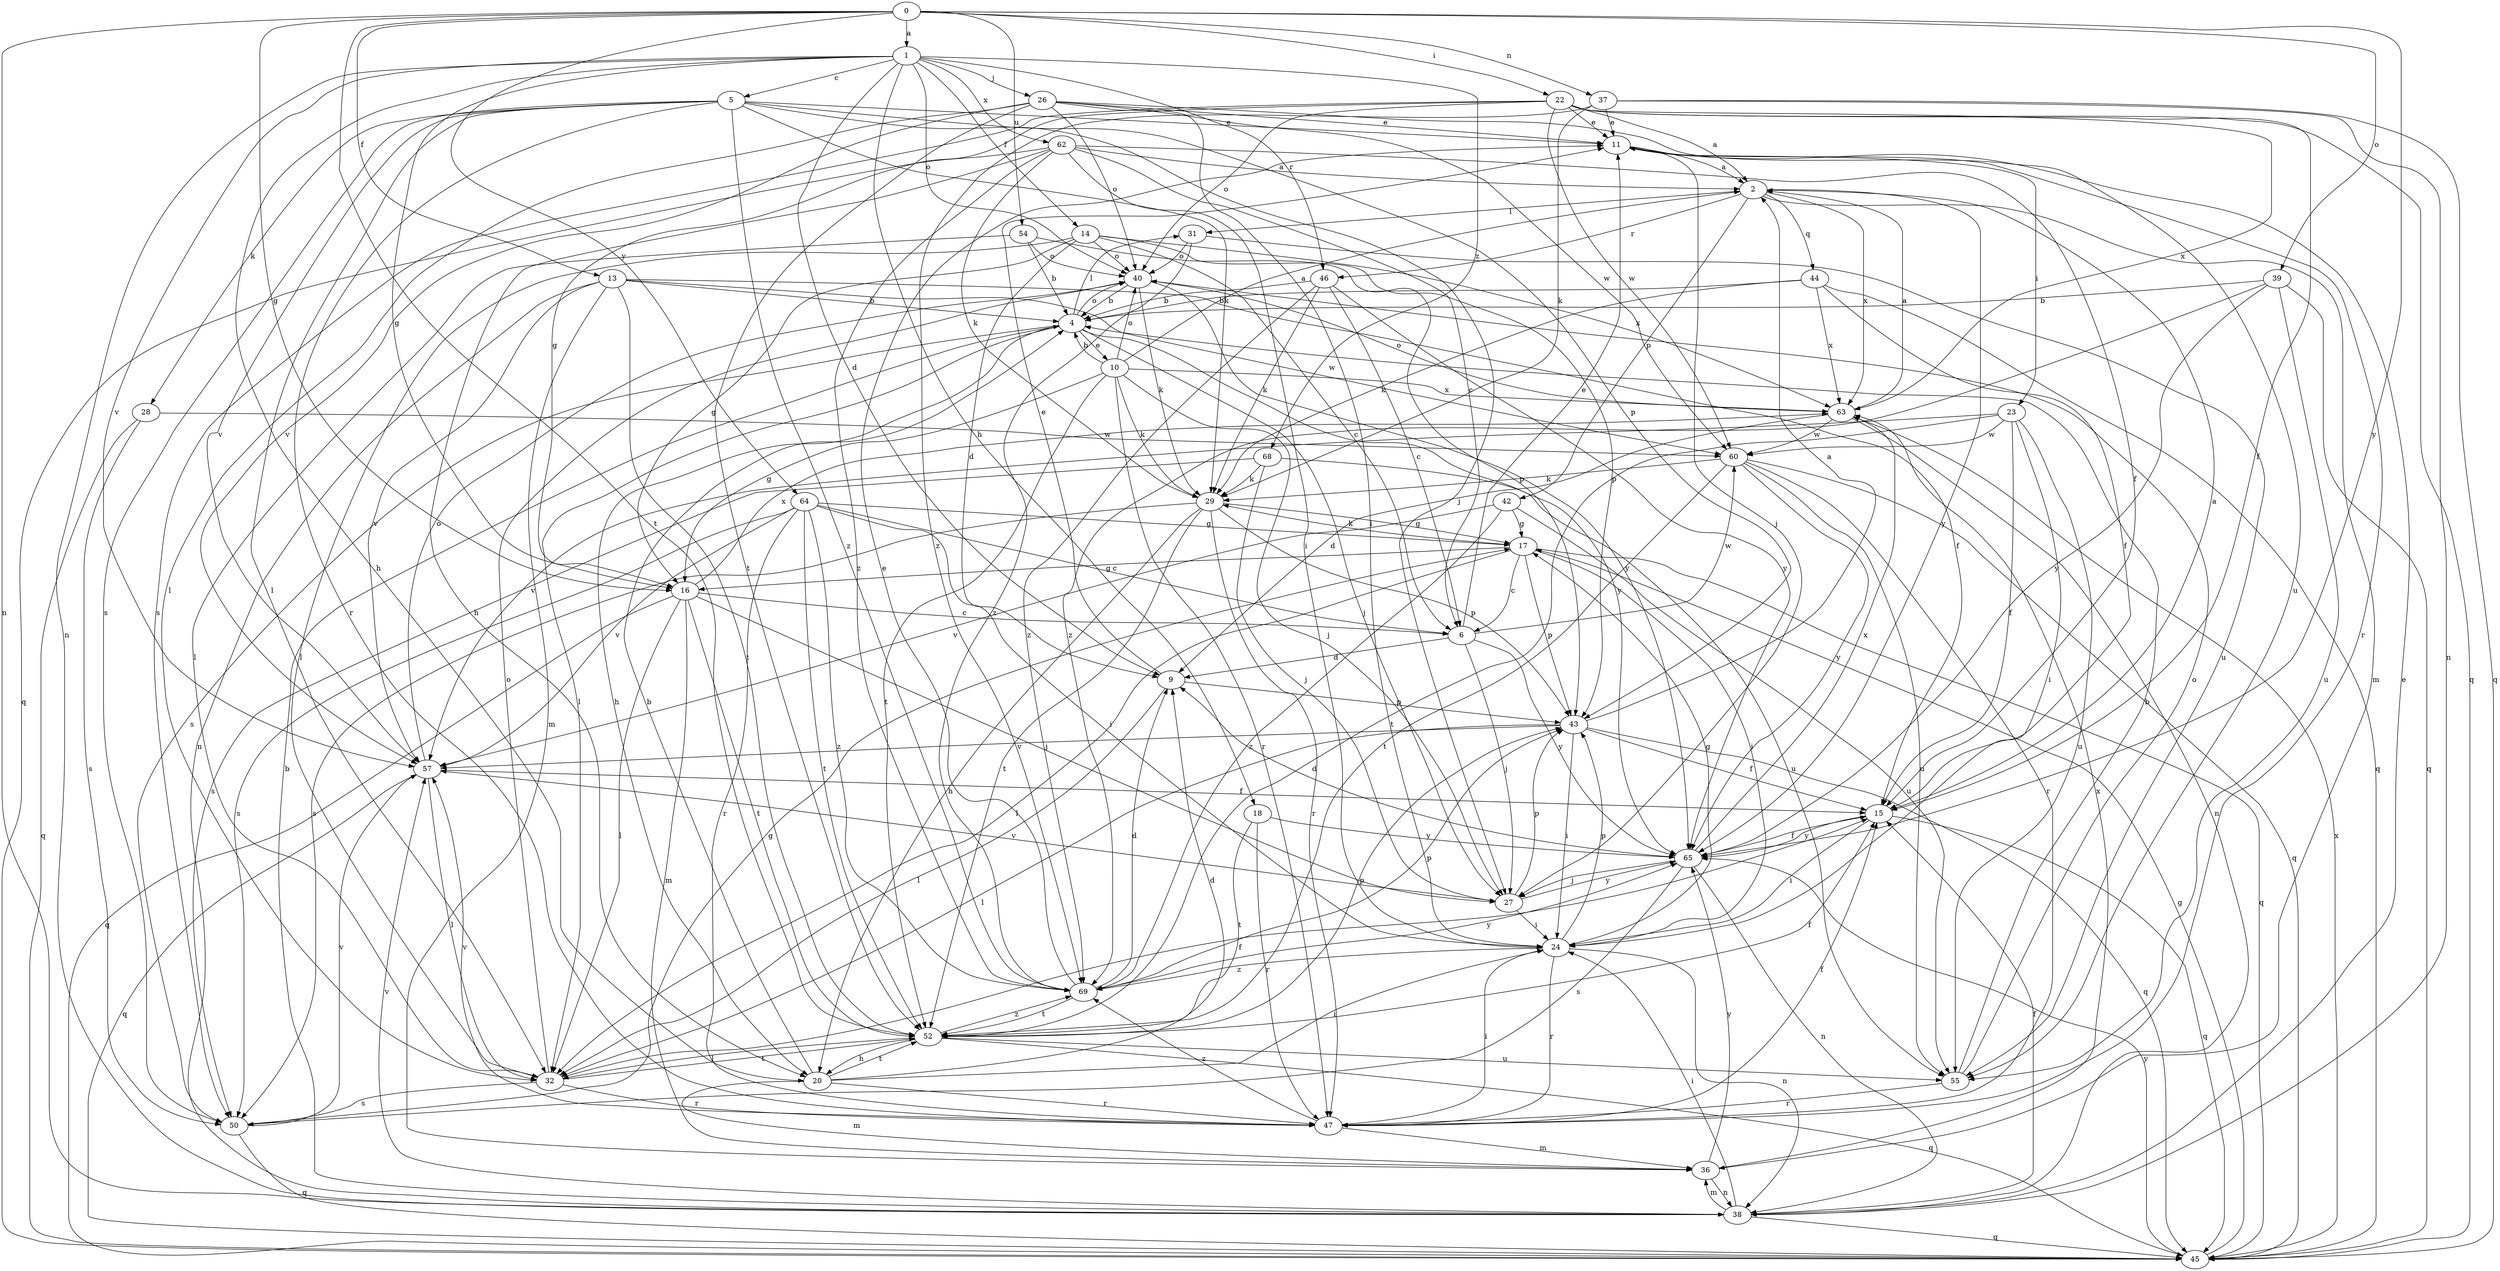 strict digraph  {
0;
1;
2;
4;
5;
6;
9;
10;
11;
13;
14;
15;
16;
17;
18;
20;
22;
23;
24;
26;
27;
28;
29;
31;
32;
36;
37;
38;
39;
40;
42;
43;
44;
45;
46;
47;
50;
52;
54;
55;
57;
60;
62;
63;
64;
65;
68;
69;
0 -> 1  [label=a];
0 -> 13  [label=f];
0 -> 16  [label=g];
0 -> 22  [label=i];
0 -> 37  [label=n];
0 -> 38  [label=n];
0 -> 39  [label=o];
0 -> 52  [label=t];
0 -> 54  [label=u];
0 -> 64  [label=y];
0 -> 65  [label=y];
1 -> 5  [label=c];
1 -> 9  [label=d];
1 -> 14  [label=f];
1 -> 16  [label=g];
1 -> 18  [label=h];
1 -> 20  [label=h];
1 -> 26  [label=j];
1 -> 38  [label=n];
1 -> 40  [label=o];
1 -> 46  [label=r];
1 -> 57  [label=v];
1 -> 62  [label=x];
1 -> 68  [label=z];
2 -> 31  [label=l];
2 -> 36  [label=m];
2 -> 42  [label=p];
2 -> 44  [label=q];
2 -> 46  [label=r];
2 -> 63  [label=x];
2 -> 65  [label=y];
4 -> 10  [label=e];
4 -> 20  [label=h];
4 -> 27  [label=j];
4 -> 31  [label=l];
4 -> 32  [label=l];
4 -> 40  [label=o];
4 -> 50  [label=s];
4 -> 65  [label=y];
5 -> 11  [label=e];
5 -> 27  [label=j];
5 -> 28  [label=k];
5 -> 29  [label=k];
5 -> 32  [label=l];
5 -> 43  [label=p];
5 -> 47  [label=r];
5 -> 50  [label=s];
5 -> 57  [label=v];
5 -> 69  [label=z];
6 -> 9  [label=d];
6 -> 11  [label=e];
6 -> 27  [label=j];
6 -> 60  [label=w];
6 -> 65  [label=y];
9 -> 11  [label=e];
9 -> 32  [label=l];
9 -> 43  [label=p];
10 -> 2  [label=a];
10 -> 4  [label=b];
10 -> 16  [label=g];
10 -> 27  [label=j];
10 -> 29  [label=k];
10 -> 40  [label=o];
10 -> 47  [label=r];
10 -> 52  [label=t];
10 -> 63  [label=x];
11 -> 2  [label=a];
11 -> 23  [label=i];
11 -> 27  [label=j];
11 -> 47  [label=r];
13 -> 4  [label=b];
13 -> 15  [label=f];
13 -> 36  [label=m];
13 -> 38  [label=n];
13 -> 52  [label=t];
13 -> 57  [label=v];
13 -> 60  [label=w];
14 -> 6  [label=c];
14 -> 9  [label=d];
14 -> 16  [label=g];
14 -> 32  [label=l];
14 -> 40  [label=o];
14 -> 43  [label=p];
14 -> 63  [label=x];
15 -> 2  [label=a];
15 -> 24  [label=i];
15 -> 45  [label=q];
15 -> 65  [label=y];
16 -> 6  [label=c];
16 -> 27  [label=j];
16 -> 32  [label=l];
16 -> 36  [label=m];
16 -> 45  [label=q];
16 -> 52  [label=t];
16 -> 63  [label=x];
17 -> 6  [label=c];
17 -> 16  [label=g];
17 -> 24  [label=i];
17 -> 29  [label=k];
17 -> 32  [label=l];
17 -> 43  [label=p];
17 -> 45  [label=q];
18 -> 47  [label=r];
18 -> 52  [label=t];
18 -> 65  [label=y];
20 -> 4  [label=b];
20 -> 9  [label=d];
20 -> 24  [label=i];
20 -> 36  [label=m];
20 -> 47  [label=r];
20 -> 52  [label=t];
22 -> 2  [label=a];
22 -> 11  [label=e];
22 -> 15  [label=f];
22 -> 16  [label=g];
22 -> 40  [label=o];
22 -> 45  [label=q];
22 -> 50  [label=s];
22 -> 60  [label=w];
22 -> 63  [label=x];
23 -> 15  [label=f];
23 -> 24  [label=i];
23 -> 52  [label=t];
23 -> 55  [label=u];
23 -> 57  [label=v];
23 -> 60  [label=w];
24 -> 17  [label=g];
24 -> 38  [label=n];
24 -> 43  [label=p];
24 -> 47  [label=r];
24 -> 69  [label=z];
26 -> 11  [label=e];
26 -> 24  [label=i];
26 -> 32  [label=l];
26 -> 40  [label=o];
26 -> 52  [label=t];
26 -> 55  [label=u];
26 -> 57  [label=v];
26 -> 60  [label=w];
27 -> 24  [label=i];
27 -> 43  [label=p];
27 -> 57  [label=v];
27 -> 65  [label=y];
28 -> 45  [label=q];
28 -> 50  [label=s];
28 -> 60  [label=w];
29 -> 17  [label=g];
29 -> 20  [label=h];
29 -> 43  [label=p];
29 -> 47  [label=r];
29 -> 50  [label=s];
29 -> 52  [label=t];
31 -> 40  [label=o];
31 -> 55  [label=u];
31 -> 69  [label=z];
32 -> 15  [label=f];
32 -> 40  [label=o];
32 -> 47  [label=r];
32 -> 50  [label=s];
32 -> 52  [label=t];
36 -> 38  [label=n];
36 -> 63  [label=x];
36 -> 65  [label=y];
37 -> 11  [label=e];
37 -> 29  [label=k];
37 -> 38  [label=n];
37 -> 45  [label=q];
37 -> 69  [label=z];
38 -> 4  [label=b];
38 -> 11  [label=e];
38 -> 15  [label=f];
38 -> 24  [label=i];
38 -> 36  [label=m];
38 -> 45  [label=q];
38 -> 57  [label=v];
39 -> 4  [label=b];
39 -> 45  [label=q];
39 -> 55  [label=u];
39 -> 65  [label=y];
39 -> 69  [label=z];
40 -> 4  [label=b];
40 -> 29  [label=k];
40 -> 65  [label=y];
42 -> 17  [label=g];
42 -> 55  [label=u];
42 -> 57  [label=v];
42 -> 69  [label=z];
43 -> 2  [label=a];
43 -> 15  [label=f];
43 -> 24  [label=i];
43 -> 32  [label=l];
43 -> 45  [label=q];
43 -> 57  [label=v];
44 -> 4  [label=b];
44 -> 15  [label=f];
44 -> 29  [label=k];
44 -> 45  [label=q];
44 -> 63  [label=x];
45 -> 17  [label=g];
45 -> 63  [label=x];
45 -> 65  [label=y];
46 -> 4  [label=b];
46 -> 6  [label=c];
46 -> 29  [label=k];
46 -> 65  [label=y];
46 -> 69  [label=z];
47 -> 15  [label=f];
47 -> 24  [label=i];
47 -> 36  [label=m];
47 -> 57  [label=v];
47 -> 69  [label=z];
50 -> 17  [label=g];
50 -> 45  [label=q];
50 -> 57  [label=v];
52 -> 15  [label=f];
52 -> 20  [label=h];
52 -> 32  [label=l];
52 -> 43  [label=p];
52 -> 45  [label=q];
52 -> 55  [label=u];
52 -> 69  [label=z];
54 -> 4  [label=b];
54 -> 32  [label=l];
54 -> 40  [label=o];
54 -> 43  [label=p];
55 -> 4  [label=b];
55 -> 40  [label=o];
55 -> 47  [label=r];
57 -> 15  [label=f];
57 -> 32  [label=l];
57 -> 40  [label=o];
57 -> 45  [label=q];
60 -> 29  [label=k];
60 -> 45  [label=q];
60 -> 47  [label=r];
60 -> 52  [label=t];
60 -> 55  [label=u];
60 -> 65  [label=y];
62 -> 2  [label=a];
62 -> 6  [label=c];
62 -> 15  [label=f];
62 -> 20  [label=h];
62 -> 24  [label=i];
62 -> 29  [label=k];
62 -> 45  [label=q];
62 -> 69  [label=z];
63 -> 2  [label=a];
63 -> 9  [label=d];
63 -> 38  [label=n];
63 -> 40  [label=o];
63 -> 60  [label=w];
64 -> 6  [label=c];
64 -> 17  [label=g];
64 -> 24  [label=i];
64 -> 47  [label=r];
64 -> 50  [label=s];
64 -> 52  [label=t];
64 -> 57  [label=v];
64 -> 69  [label=z];
65 -> 9  [label=d];
65 -> 15  [label=f];
65 -> 27  [label=j];
65 -> 38  [label=n];
65 -> 50  [label=s];
65 -> 63  [label=x];
68 -> 27  [label=j];
68 -> 29  [label=k];
68 -> 50  [label=s];
68 -> 55  [label=u];
69 -> 9  [label=d];
69 -> 11  [label=e];
69 -> 43  [label=p];
69 -> 52  [label=t];
69 -> 65  [label=y];
}
